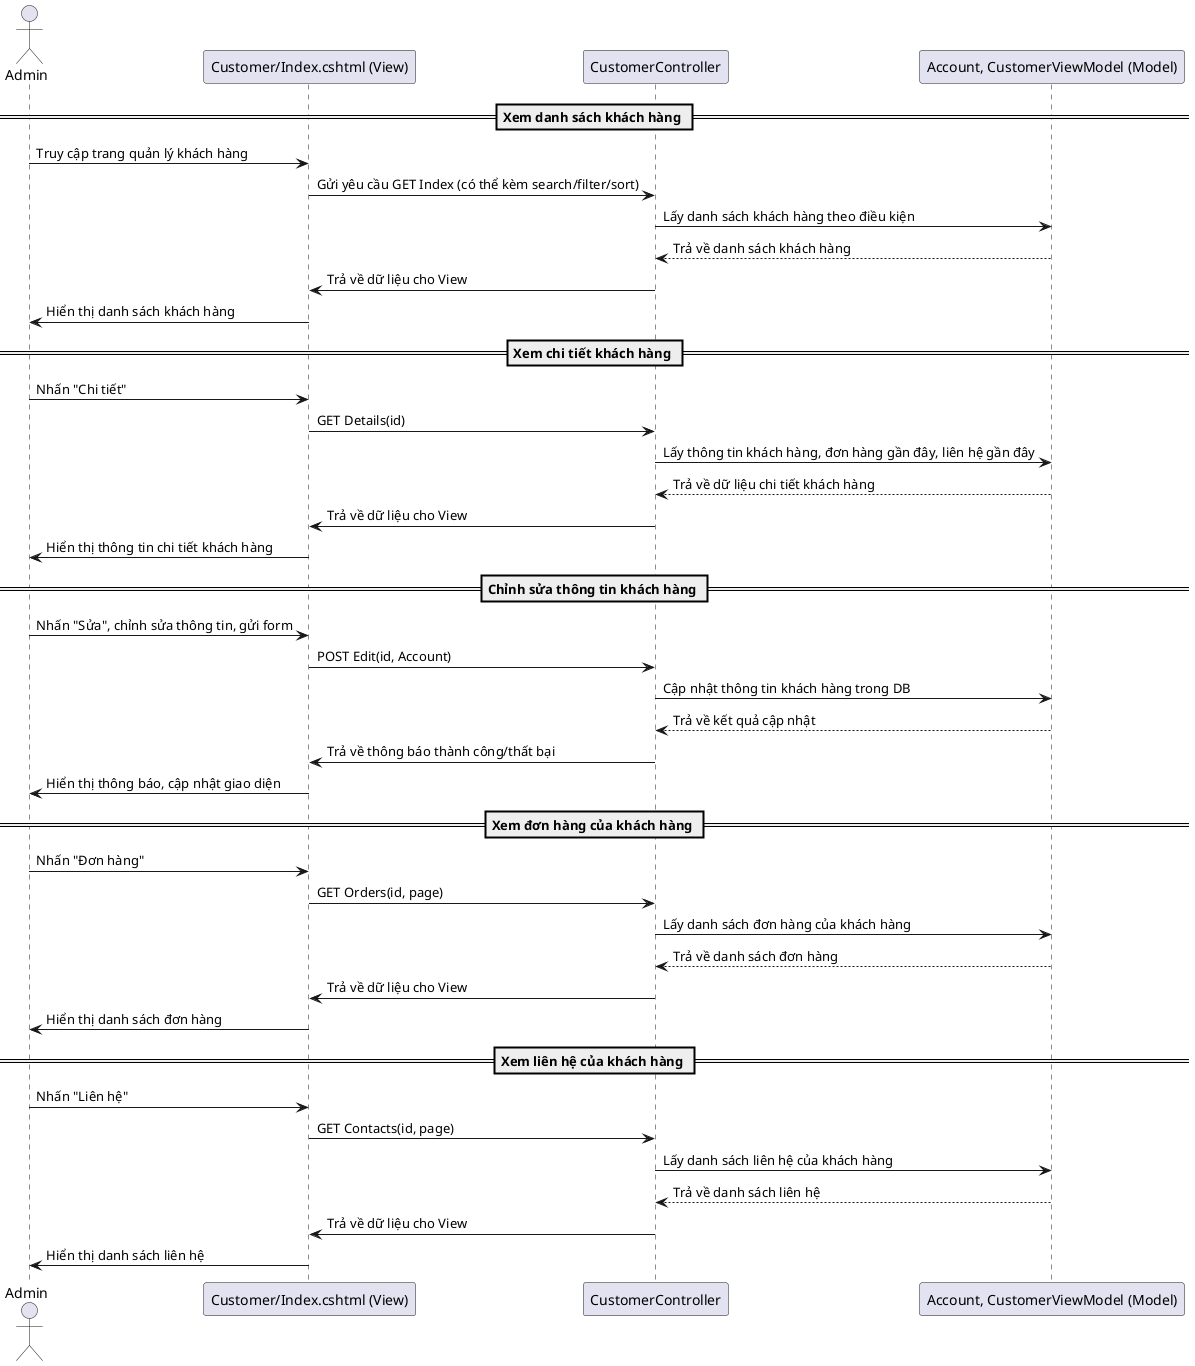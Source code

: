 @startuml
actor "Admin" as AdminUser
participant "Customer/Index.cshtml (View)" as View
participant "CustomerController" as Controller
participant "Account, CustomerViewModel (Model)" as Model

== Xem danh sách khách hàng ==
AdminUser -> View : Truy cập trang quản lý khách hàng
View -> Controller : Gửi yêu cầu GET Index (có thể kèm search/filter/sort)
Controller -> Model : Lấy danh sách khách hàng theo điều kiện
Model --> Controller : Trả về danh sách khách hàng
Controller -> View : Trả về dữ liệu cho View
View -> AdminUser : Hiển thị danh sách khách hàng

== Xem chi tiết khách hàng ==
AdminUser -> View : Nhấn "Chi tiết"
View -> Controller : GET Details(id)
Controller -> Model : Lấy thông tin khách hàng, đơn hàng gần đây, liên hệ gần đây
Model --> Controller : Trả về dữ liệu chi tiết khách hàng
Controller -> View : Trả về dữ liệu cho View
View -> AdminUser : Hiển thị thông tin chi tiết khách hàng

== Chỉnh sửa thông tin khách hàng ==
AdminUser -> View : Nhấn "Sửa", chỉnh sửa thông tin, gửi form
View -> Controller : POST Edit(id, Account)
Controller -> Model : Cập nhật thông tin khách hàng trong DB
Model --> Controller : Trả về kết quả cập nhật
Controller -> View : Trả về thông báo thành công/thất bại
View -> AdminUser : Hiển thị thông báo, cập nhật giao diện

== Xem đơn hàng của khách hàng ==
AdminUser -> View : Nhấn "Đơn hàng"
View -> Controller : GET Orders(id, page)
Controller -> Model : Lấy danh sách đơn hàng của khách hàng
Model --> Controller : Trả về danh sách đơn hàng
Controller -> View : Trả về dữ liệu cho View
View -> AdminUser : Hiển thị danh sách đơn hàng

== Xem liên hệ của khách hàng ==
AdminUser -> View : Nhấn "Liên hệ"
View -> Controller : GET Contacts(id, page)
Controller -> Model : Lấy danh sách liên hệ của khách hàng
Model --> Controller : Trả về danh sách liên hệ
Controller -> View : Trả về dữ liệu cho View
View -> AdminUser : Hiển thị danh sách liên hệ

@enduml